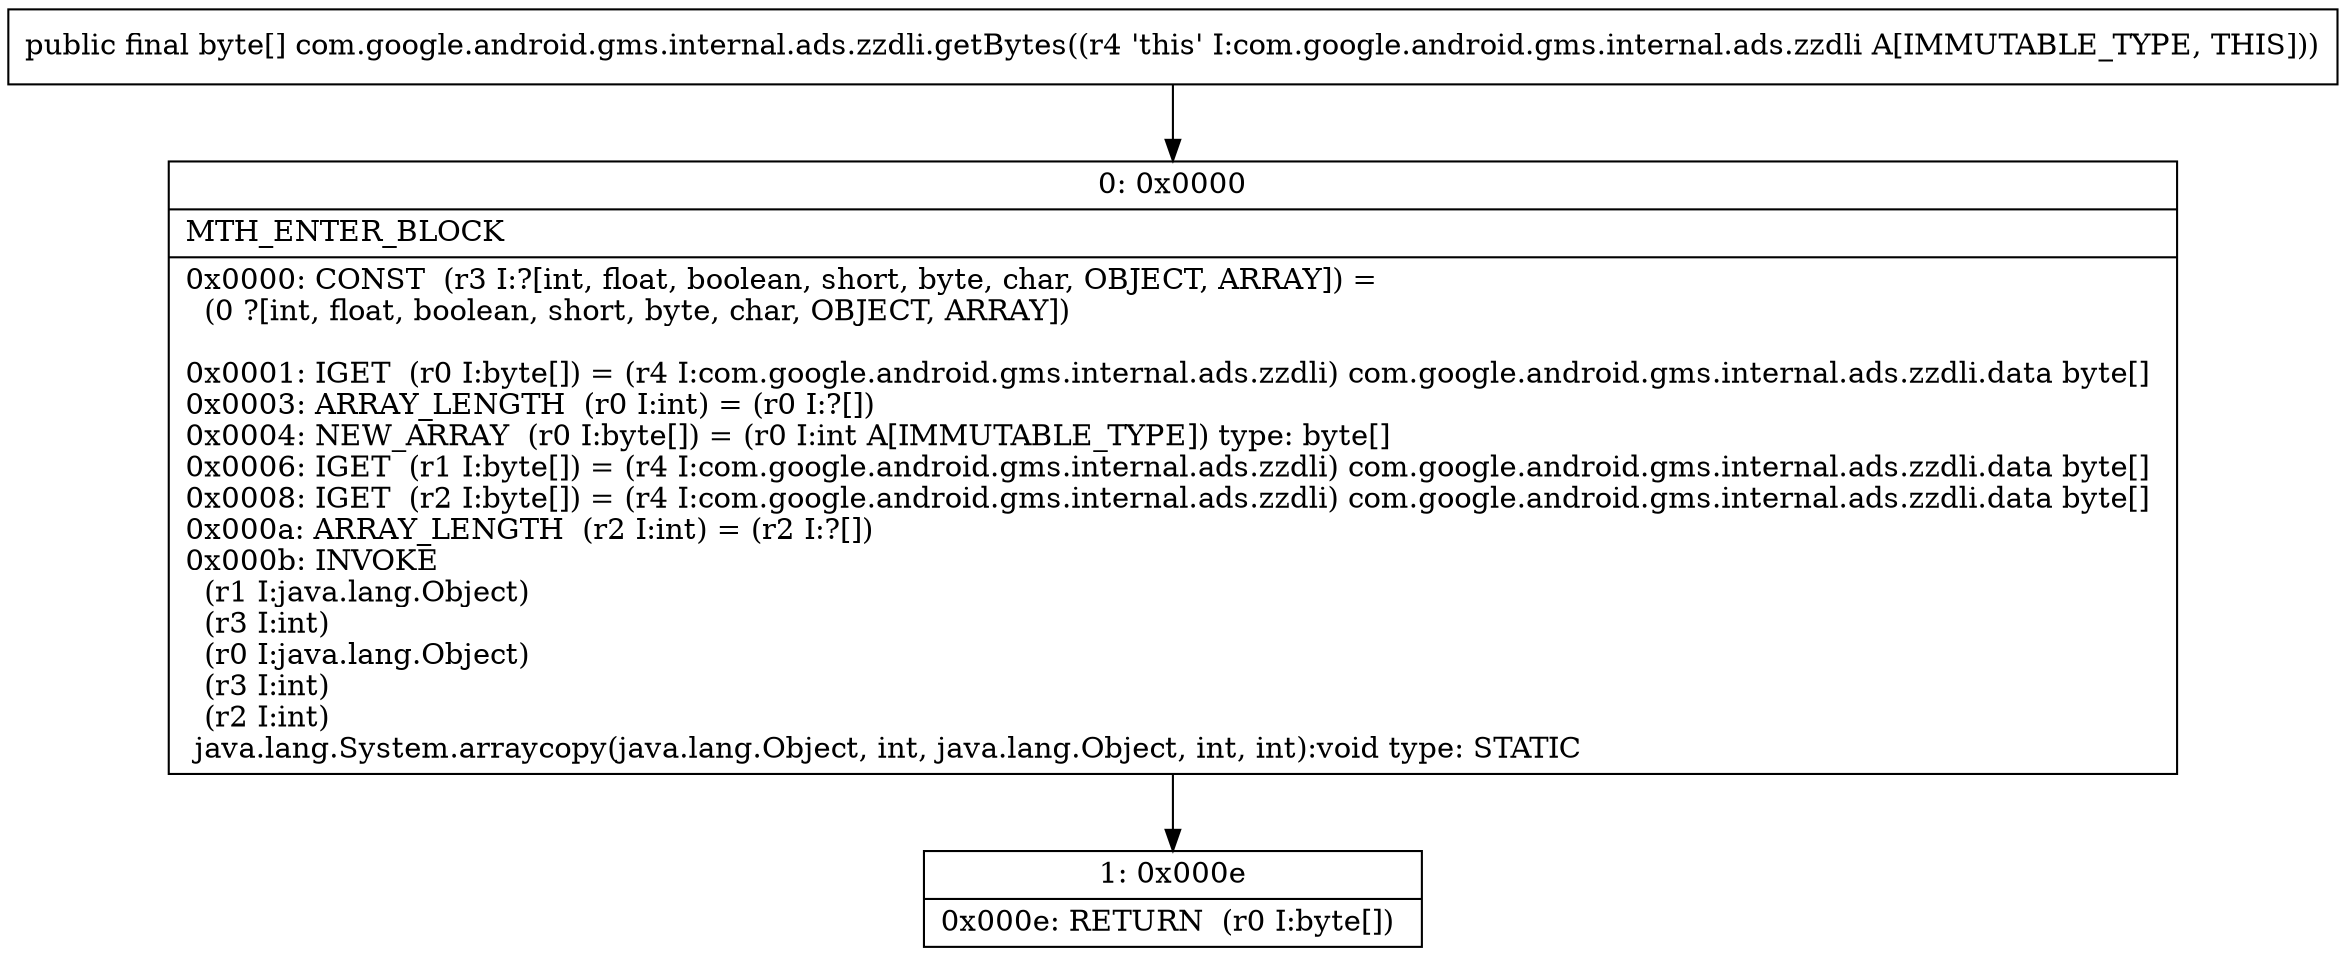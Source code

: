 digraph "CFG forcom.google.android.gms.internal.ads.zzdli.getBytes()[B" {
Node_0 [shape=record,label="{0\:\ 0x0000|MTH_ENTER_BLOCK\l|0x0000: CONST  (r3 I:?[int, float, boolean, short, byte, char, OBJECT, ARRAY]) = \l  (0 ?[int, float, boolean, short, byte, char, OBJECT, ARRAY])\l \l0x0001: IGET  (r0 I:byte[]) = (r4 I:com.google.android.gms.internal.ads.zzdli) com.google.android.gms.internal.ads.zzdli.data byte[] \l0x0003: ARRAY_LENGTH  (r0 I:int) = (r0 I:?[]) \l0x0004: NEW_ARRAY  (r0 I:byte[]) = (r0 I:int A[IMMUTABLE_TYPE]) type: byte[] \l0x0006: IGET  (r1 I:byte[]) = (r4 I:com.google.android.gms.internal.ads.zzdli) com.google.android.gms.internal.ads.zzdli.data byte[] \l0x0008: IGET  (r2 I:byte[]) = (r4 I:com.google.android.gms.internal.ads.zzdli) com.google.android.gms.internal.ads.zzdli.data byte[] \l0x000a: ARRAY_LENGTH  (r2 I:int) = (r2 I:?[]) \l0x000b: INVOKE  \l  (r1 I:java.lang.Object)\l  (r3 I:int)\l  (r0 I:java.lang.Object)\l  (r3 I:int)\l  (r2 I:int)\l java.lang.System.arraycopy(java.lang.Object, int, java.lang.Object, int, int):void type: STATIC \l}"];
Node_1 [shape=record,label="{1\:\ 0x000e|0x000e: RETURN  (r0 I:byte[]) \l}"];
MethodNode[shape=record,label="{public final byte[] com.google.android.gms.internal.ads.zzdli.getBytes((r4 'this' I:com.google.android.gms.internal.ads.zzdli A[IMMUTABLE_TYPE, THIS])) }"];
MethodNode -> Node_0;
Node_0 -> Node_1;
}

